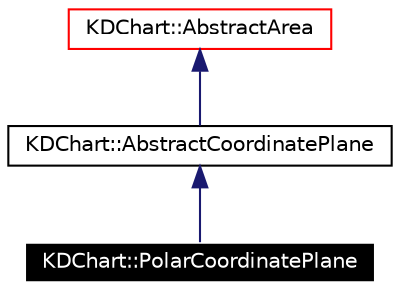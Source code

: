 digraph G
{
  edge [fontname="Helvetica",fontsize=10,labelfontname="Helvetica",labelfontsize=10];
  node [fontname="Helvetica",fontsize=10,shape=record];
  Node494 [label="KDChart::PolarCoordinatePlane",height=0.2,width=0.4,color="white", fillcolor="black", style="filled" fontcolor="white"];
  Node495 -> Node494 [dir=back,color="midnightblue",fontsize=10,style="solid",fontname="Helvetica"];
  Node495 [label="KDChart::AbstractCoordinatePlane",height=0.2,width=0.4,color="black",URL="$class_k_d_chart_1_1_abstract_coordinate_plane.html"];
  Node496 -> Node495 [dir=back,color="midnightblue",fontsize=10,style="solid",fontname="Helvetica"];
  Node496 [label="KDChart::AbstractArea",height=0.2,width=0.4,color="red",URL="$class_k_d_chart_1_1_abstract_area.html"];
}
